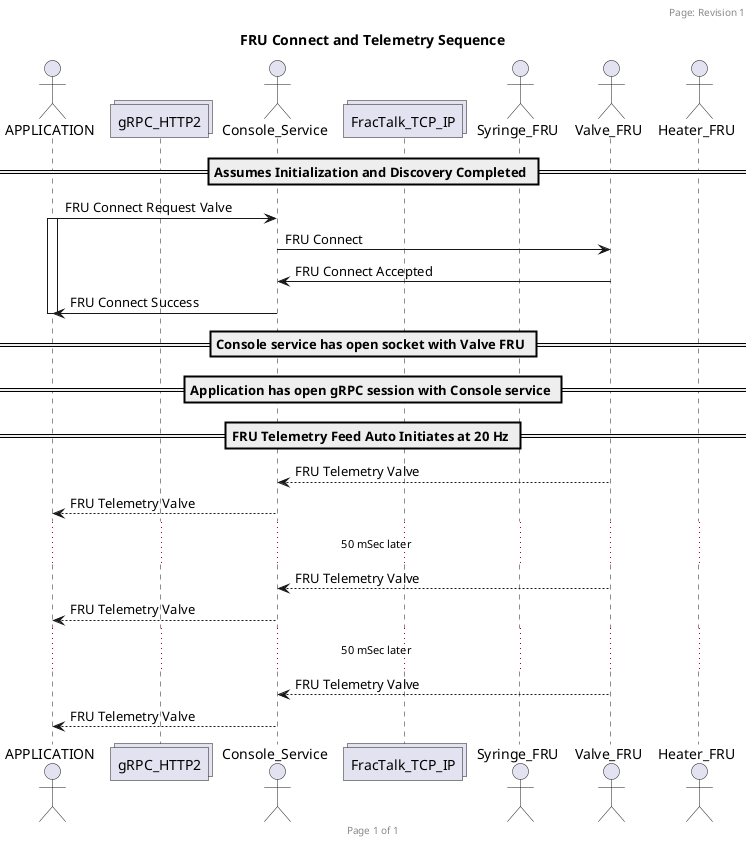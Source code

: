 @startuml
header Page: Revision 1
footer Page %page% of %lastpage%

title FRU Connect and Telemetry Sequence

actor APPLICATION
collections gRPC_HTTP2
actor Console_Service
collections FracTalk_TCP_IP
actor Syringe_FRU
actor Valve_FRU
actor Heater_FRU

== Assumes Initialization and Discovery Completed ==
APPLICATION -> Console_Service: FRU Connect Request Valve
activate APPLICATION
Console_Service -> Valve_FRU: FRU Connect
Console_Service <- Valve_FRU: FRU Connect Accepted
APPLICATION <- Console_Service: FRU Connect Success
deactivate APPLICATION
== Console service has open socket with Valve FRU ==
== Application has open gRPC session with Console service ==
== FRU Telemetry Feed Auto Initiates at 20 Hz ==
Console_Service <-- Valve_FRU: FRU Telemetry Valve
APPLICATION <-- Console_Service: FRU Telemetry Valve
... 50 mSec later ...
Console_Service <-- Valve_FRU: FRU Telemetry Valve
APPLICATION <-- Console_Service: FRU Telemetry Valve
... 50 mSec later ...
Console_Service <-- Valve_FRU: FRU Telemetry Valve
APPLICATION <-- Console_Service: FRU Telemetry Valve

@enduml
